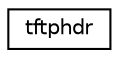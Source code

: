digraph "Graphical Class Hierarchy"
{
  edge [fontname="Helvetica",fontsize="10",labelfontname="Helvetica",labelfontsize="10"];
  node [fontname="Helvetica",fontsize="10",shape=record];
  rankdir="LR";
  Node0 [label="tftphdr",height=0.2,width=0.4,color="black", fillcolor="white", style="filled",URL="$structtftphdr.html"];
}
